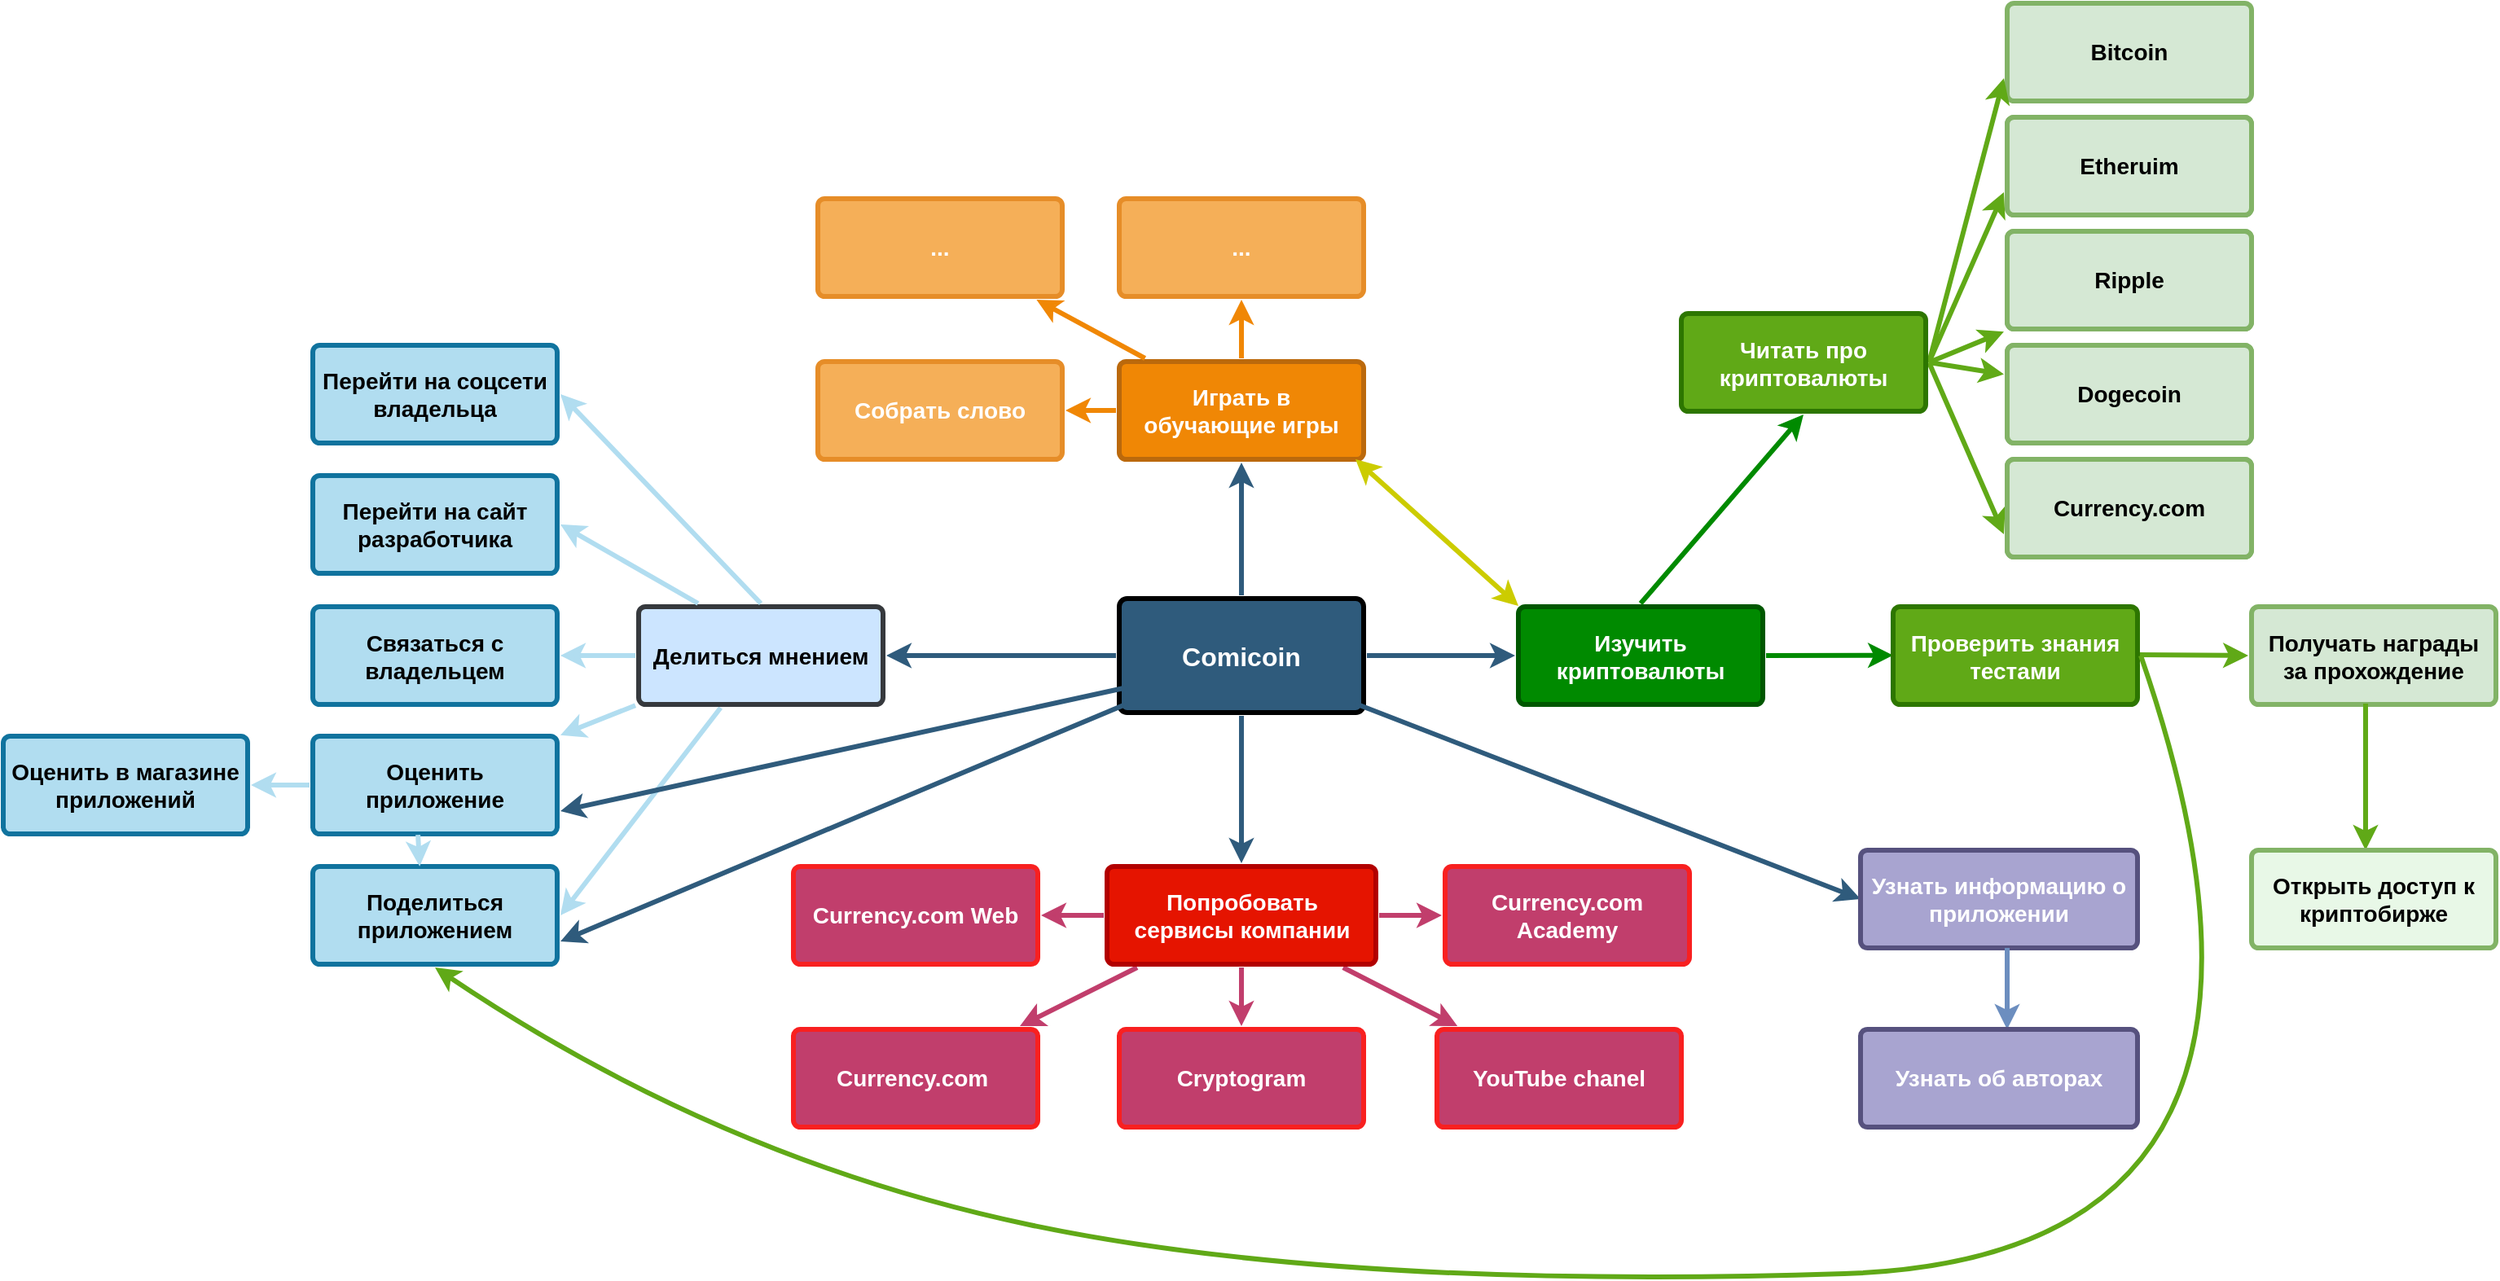<mxfile version="20.8.10" type="github">
  <diagram id="6a731a19-8d31-9384-78a2-239565b7b9f0" name="Page-1">
    <mxGraphModel dx="2569" dy="775" grid="1" gridSize="10" guides="1" tooltips="1" connect="1" arrows="1" fold="1" page="1" pageScale="1" pageWidth="1169" pageHeight="827" background="none" math="0" shadow="0">
      <root>
        <mxCell id="0" />
        <mxCell id="1" parent="0" />
        <mxCell id="1745" value="" style="edgeStyle=none;rounded=0;jumpStyle=none;html=1;shadow=0;labelBackgroundColor=none;startArrow=none;startFill=0;endArrow=classic;endFill=1;jettySize=auto;orthogonalLoop=1;strokeColor=#2F5B7C;strokeWidth=3;fontFamily=Helvetica;fontSize=16;fontColor=#23445D;spacing=5;" parent="1" source="1749" target="1764" edge="1">
          <mxGeometry relative="1" as="geometry" />
        </mxCell>
        <mxCell id="1746" value="" style="edgeStyle=none;rounded=0;jumpStyle=none;html=1;shadow=0;labelBackgroundColor=none;startArrow=none;startFill=0;endArrow=classic;endFill=1;jettySize=auto;orthogonalLoop=1;strokeColor=#2F5B7C;strokeWidth=3;fontFamily=Helvetica;fontSize=16;fontColor=#23445D;spacing=5;" parent="1" source="1749" target="1771" edge="1">
          <mxGeometry relative="1" as="geometry" />
        </mxCell>
        <mxCell id="1747" value="" style="edgeStyle=none;rounded=0;jumpStyle=none;html=1;shadow=0;labelBackgroundColor=none;startArrow=none;startFill=0;endArrow=classic;endFill=1;jettySize=auto;orthogonalLoop=1;strokeColor=#2F5B7C;strokeWidth=3;fontFamily=Helvetica;fontSize=16;fontColor=#23445D;spacing=5;" parent="1" source="1749" target="1760" edge="1">
          <mxGeometry relative="1" as="geometry" />
        </mxCell>
        <mxCell id="1748" value="" style="edgeStyle=none;rounded=0;jumpStyle=none;html=1;shadow=0;labelBackgroundColor=none;startArrow=none;startFill=0;endArrow=classic;endFill=1;jettySize=auto;orthogonalLoop=1;strokeColor=#2F5B7C;strokeWidth=3;fontFamily=Helvetica;fontSize=16;fontColor=#23445D;spacing=5;" parent="1" source="1749" target="1753" edge="1">
          <mxGeometry relative="1" as="geometry" />
        </mxCell>
        <mxCell id="1749" value="Comicoin" style="rounded=1;whiteSpace=wrap;html=1;shadow=0;labelBackgroundColor=none;strokeColor=default;strokeWidth=3;fillColor=#2F5B7C;fontFamily=Helvetica;fontSize=16;fontColor=#FFFFFF;align=center;fontStyle=1;spacing=5;arcSize=7;perimeterSpacing=2;" parent="1" vertex="1">
          <mxGeometry x="495" y="375.5" width="150" height="70" as="geometry" />
        </mxCell>
        <mxCell id="1750" value="" style="edgeStyle=none;rounded=1;jumpStyle=none;html=1;shadow=0;labelBackgroundColor=none;startArrow=none;startFill=0;jettySize=auto;orthogonalLoop=1;strokeColor=#B1DDF0;strokeWidth=3;fontFamily=Helvetica;fontSize=14;fontColor=#FFFFFF;spacing=5;fontStyle=1;fillColor=#b0e3e6;" parent="1" source="1753" target="1756" edge="1">
          <mxGeometry relative="1" as="geometry" />
        </mxCell>
        <mxCell id="1751" value="" style="edgeStyle=none;rounded=1;jumpStyle=none;html=1;shadow=0;labelBackgroundColor=none;startArrow=none;startFill=0;jettySize=auto;orthogonalLoop=1;strokeColor=#B1DDF0;strokeWidth=3;fontFamily=Helvetica;fontSize=14;fontColor=#FFFFFF;spacing=5;fontStyle=1;fillColor=#b0e3e6;" parent="1" source="1753" target="1755" edge="1">
          <mxGeometry relative="1" as="geometry" />
        </mxCell>
        <mxCell id="1752" value="" style="edgeStyle=none;rounded=1;jumpStyle=none;html=1;shadow=0;labelBackgroundColor=none;startArrow=none;startFill=0;jettySize=auto;orthogonalLoop=1;strokeColor=#B1DDF0;strokeWidth=3;fontFamily=Helvetica;fontSize=14;fontColor=#FFFFFF;spacing=5;fontStyle=1;fillColor=#b0e3e6;entryX=1;entryY=0.5;entryDx=0;entryDy=0;" parent="1" source="1753" target="1754" edge="1">
          <mxGeometry relative="1" as="geometry" />
        </mxCell>
        <mxCell id="1753" value="Делиться мнением" style="rounded=1;whiteSpace=wrap;html=1;shadow=0;labelBackgroundColor=none;strokeColor=#36393d;strokeWidth=3;fillColor=#cce5ff;fontFamily=Helvetica;fontSize=14;align=center;spacing=5;fontStyle=1;arcSize=7;perimeterSpacing=2;" parent="1" vertex="1">
          <mxGeometry x="200" y="380.5" width="150" height="60" as="geometry" />
        </mxCell>
        <mxCell id="1754" value="Поделиться приложением" style="rounded=1;whiteSpace=wrap;html=1;shadow=0;labelBackgroundColor=none;strokeColor=#10739e;strokeWidth=3;fillColor=#b1ddf0;fontFamily=Helvetica;fontSize=14;align=center;spacing=5;fontStyle=1;arcSize=7;perimeterSpacing=2;" parent="1" vertex="1">
          <mxGeometry y="540" width="150" height="60" as="geometry" />
        </mxCell>
        <mxCell id="1755" value="Оценить приложение" style="rounded=1;whiteSpace=wrap;html=1;shadow=0;labelBackgroundColor=none;strokeColor=#10739e;strokeWidth=3;fillColor=#b1ddf0;fontFamily=Helvetica;fontSize=14;align=center;spacing=5;fontStyle=1;arcSize=7;perimeterSpacing=2;" parent="1" vertex="1">
          <mxGeometry y="460" width="150" height="60" as="geometry" />
        </mxCell>
        <mxCell id="1756" value="Связаться с владельцем" style="rounded=1;whiteSpace=wrap;html=1;shadow=0;labelBackgroundColor=none;strokeColor=#10739e;strokeWidth=3;fillColor=#B1DDF0;fontFamily=Helvetica;fontSize=14;align=center;spacing=5;fontStyle=1;arcSize=7;perimeterSpacing=2;" parent="1" vertex="1">
          <mxGeometry y="380.5" width="150" height="60" as="geometry" />
        </mxCell>
        <mxCell id="1757" value="" style="edgeStyle=none;rounded=0;jumpStyle=none;html=1;shadow=0;labelBackgroundColor=none;startArrow=none;startFill=0;endArrow=classic;endFill=1;jettySize=auto;orthogonalLoop=1;strokeColor=#C13E6C;strokeWidth=3;fontFamily=Helvetica;fontSize=14;fontColor=#FFFFFF;spacing=5;" parent="1" source="1760" target="1763" edge="1">
          <mxGeometry relative="1" as="geometry" />
        </mxCell>
        <mxCell id="1758" value="" style="edgeStyle=none;rounded=0;jumpStyle=none;html=1;shadow=0;labelBackgroundColor=none;startArrow=none;startFill=0;endArrow=classic;endFill=1;jettySize=auto;orthogonalLoop=1;strokeColor=#C13E6C;strokeWidth=3;fontFamily=Helvetica;fontSize=14;fontColor=#FFFFFF;spacing=5;" parent="1" source="1760" target="1762" edge="1">
          <mxGeometry relative="1" as="geometry" />
        </mxCell>
        <mxCell id="1759" value="" style="edgeStyle=none;rounded=0;jumpStyle=none;html=1;shadow=0;labelBackgroundColor=none;startArrow=none;startFill=0;endArrow=classic;endFill=1;jettySize=auto;orthogonalLoop=1;strokeColor=#C13E6C;strokeWidth=3;fontFamily=Helvetica;fontSize=14;fontColor=#FFFFFF;spacing=5;" parent="1" source="1760" target="1761" edge="1">
          <mxGeometry relative="1" as="geometry" />
        </mxCell>
        <mxCell id="1760" value="Попробовать сервисы компании" style="rounded=1;whiteSpace=wrap;html=1;shadow=0;labelBackgroundColor=none;strokeColor=#B20000;strokeWidth=3;fillColor=#e51400;fontFamily=Helvetica;fontSize=14;fontColor=#ffffff;align=center;spacing=5;fontStyle=1;arcSize=7;perimeterSpacing=2;" parent="1" vertex="1">
          <mxGeometry x="487.5" y="540" width="165" height="60" as="geometry" />
        </mxCell>
        <mxCell id="1761" value="YouTube chanel" style="rounded=1;whiteSpace=wrap;html=1;shadow=0;labelBackgroundColor=none;strokeColor=#f82020;strokeWidth=3;fillColor=#c13e6c;fontFamily=Helvetica;fontSize=14;fontColor=#FFFFFF;align=center;spacing=5;arcSize=7;perimeterSpacing=2;fontStyle=1" parent="1" vertex="1">
          <mxGeometry x="690" y="640" width="150" height="60" as="geometry" />
        </mxCell>
        <mxCell id="1762" value="Cryptogram" style="rounded=1;whiteSpace=wrap;html=1;shadow=0;labelBackgroundColor=none;strokeColor=#f82020;strokeWidth=3;fillColor=#c13e6c;fontFamily=Helvetica;fontSize=14;fontColor=#FFFFFF;align=center;spacing=5;arcSize=7;perimeterSpacing=2;fontStyle=1" parent="1" vertex="1">
          <mxGeometry x="495" y="640" width="150" height="60" as="geometry" />
        </mxCell>
        <mxCell id="1763" value="Currency.com&amp;nbsp;" style="rounded=1;whiteSpace=wrap;html=1;shadow=0;labelBackgroundColor=none;strokeColor=#f82020;strokeWidth=3;fillColor=#c13e6c;fontFamily=Helvetica;fontSize=14;fontColor=#FFFFFF;align=center;spacing=5;arcSize=7;perimeterSpacing=2;fontStyle=1" parent="1" vertex="1">
          <mxGeometry x="295" y="640" width="150" height="60" as="geometry" />
        </mxCell>
        <mxCell id="1764" value="Играть в обучающие игры" style="rounded=1;whiteSpace=wrap;html=1;shadow=0;labelBackgroundColor=none;strokeColor=#bb690c;strokeWidth=3;fillColor=#F08705;fontFamily=Helvetica;fontSize=14;fontColor=#FFFFFF;align=center;spacing=5;fontStyle=1;arcSize=7;perimeterSpacing=2;" parent="1" vertex="1">
          <mxGeometry x="495" y="230" width="150" height="60" as="geometry" />
        </mxCell>
        <mxCell id="1765" value="..." style="rounded=1;whiteSpace=wrap;html=1;shadow=0;labelBackgroundColor=none;strokeColor=#e68d28;strokeWidth=3;fillColor=#f5af58;fontFamily=Helvetica;fontSize=14;fontColor=#FFFFFF;align=center;spacing=5;arcSize=7;perimeterSpacing=2;fontStyle=1" parent="1" vertex="1">
          <mxGeometry x="495" y="130" width="150" height="60" as="geometry" />
        </mxCell>
        <mxCell id="1766" value="" style="edgeStyle=none;rounded=0;jumpStyle=none;html=1;shadow=0;labelBackgroundColor=none;startArrow=none;startFill=0;endArrow=classic;endFill=1;jettySize=auto;orthogonalLoop=1;strokeColor=#F08705;strokeWidth=3;fontFamily=Helvetica;fontSize=14;fontColor=#FFFFFF;spacing=5;" parent="1" source="1764" target="1765" edge="1">
          <mxGeometry relative="1" as="geometry" />
        </mxCell>
        <mxCell id="1767" value="..." style="rounded=1;whiteSpace=wrap;html=1;shadow=0;labelBackgroundColor=none;strokeColor=#e68d28;strokeWidth=3;fillColor=#f5af58;fontFamily=Helvetica;fontSize=14;fontColor=#FFFFFF;align=center;spacing=5;arcSize=7;perimeterSpacing=2;fontStyle=1" parent="1" vertex="1">
          <mxGeometry x="310" y="130" width="150" height="60" as="geometry" />
        </mxCell>
        <mxCell id="1768" value="" style="edgeStyle=none;rounded=0;jumpStyle=none;html=1;shadow=0;labelBackgroundColor=none;startArrow=none;startFill=0;endArrow=classic;endFill=1;jettySize=auto;orthogonalLoop=1;strokeColor=#F08705;strokeWidth=3;fontFamily=Helvetica;fontSize=14;fontColor=#FFFFFF;spacing=5;" parent="1" source="1764" target="1767" edge="1">
          <mxGeometry relative="1" as="geometry" />
        </mxCell>
        <mxCell id="1769" value="Собрать слово" style="rounded=1;whiteSpace=wrap;html=1;shadow=0;labelBackgroundColor=none;strokeColor=#e68d28;strokeWidth=3;fillColor=#f5af58;fontFamily=Helvetica;fontSize=14;fontColor=#FFFFFF;align=center;spacing=5;arcSize=7;perimeterSpacing=2;fontStyle=1" parent="1" vertex="1">
          <mxGeometry x="310" y="230" width="150" height="60" as="geometry" />
        </mxCell>
        <mxCell id="1770" value="" style="edgeStyle=none;rounded=0;jumpStyle=none;html=1;shadow=0;labelBackgroundColor=none;startArrow=none;startFill=0;endArrow=classic;endFill=1;jettySize=auto;orthogonalLoop=1;strokeColor=#F08705;strokeWidth=3;fontFamily=Helvetica;fontSize=14;fontColor=#FFFFFF;spacing=5;" parent="1" source="1764" target="1769" edge="1">
          <mxGeometry relative="1" as="geometry" />
        </mxCell>
        <mxCell id="UL254Td3M0qve1C45Teg-1803" value="" style="edgeStyle=none;rounded=0;orthogonalLoop=1;jettySize=auto;html=1;" edge="1" parent="1" source="1771" target="UL254Td3M0qve1C45Teg-1798">
          <mxGeometry relative="1" as="geometry" />
        </mxCell>
        <mxCell id="1771" value="Изучить криптовалюты" style="rounded=1;whiteSpace=wrap;html=1;shadow=0;labelBackgroundColor=none;strokeColor=#005700;strokeWidth=3;fillColor=#008A00;fontFamily=Helvetica;fontSize=14;fontColor=#ffffff;align=center;spacing=5;fontStyle=1;arcSize=7;perimeterSpacing=2;" parent="1" vertex="1">
          <mxGeometry x="740" y="380.5" width="150" height="60" as="geometry" />
        </mxCell>
        <mxCell id="1772" value="Dogecoin" style="rounded=1;whiteSpace=wrap;html=1;shadow=0;labelBackgroundColor=none;strokeColor=#82b366;strokeWidth=3;fillColor=#d5e8d4;fontFamily=Helvetica;fontSize=14;align=center;spacing=5;fontStyle=0;arcSize=7;perimeterSpacing=2;" parent="1" vertex="1">
          <mxGeometry x="1040" y="220" width="150" height="60" as="geometry" />
        </mxCell>
        <mxCell id="1773" value="" style="edgeStyle=none;rounded=1;jumpStyle=none;html=1;shadow=0;labelBackgroundColor=none;startArrow=none;startFill=0;jettySize=auto;orthogonalLoop=1;strokeColor=#60A917;strokeWidth=3;fontFamily=Helvetica;fontSize=14;fontColor=#FFFFFF;spacing=5;fontStyle=1;fillColor=#b0e3e6;exitX=1;exitY=0.5;exitDx=0;exitDy=0;" parent="1" source="UL254Td3M0qve1C45Teg-1788" target="1772" edge="1">
          <mxGeometry relative="1" as="geometry">
            <mxPoint x="840" y="430" as="sourcePoint" />
          </mxGeometry>
        </mxCell>
        <mxCell id="1774" value="Ripple" style="rounded=1;whiteSpace=wrap;html=1;shadow=0;labelBackgroundColor=none;strokeColor=#82b366;strokeWidth=3;fillColor=#d5e8d4;fontFamily=Helvetica;fontSize=14;align=center;spacing=5;fontStyle=0;arcSize=7;perimeterSpacing=2;" parent="1" vertex="1">
          <mxGeometry x="1040" y="150" width="150" height="60" as="geometry" />
        </mxCell>
        <mxCell id="1775" value="" style="edgeStyle=none;rounded=1;jumpStyle=none;html=1;shadow=0;labelBackgroundColor=none;startArrow=none;startFill=0;jettySize=auto;orthogonalLoop=1;strokeColor=#60A917;strokeWidth=3;fontFamily=Helvetica;fontSize=14;fontColor=#FFFFFF;spacing=5;fontStyle=1;fillColor=#b0e3e6;exitX=1;exitY=0.5;exitDx=0;exitDy=0;" parent="1" source="UL254Td3M0qve1C45Teg-1788" target="1774" edge="1">
          <mxGeometry relative="1" as="geometry" />
        </mxCell>
        <mxCell id="1776" value="Etheruim" style="rounded=1;whiteSpace=wrap;html=1;shadow=0;labelBackgroundColor=none;strokeColor=#82b366;strokeWidth=3;fillColor=#d5e8d4;fontFamily=Helvetica;fontSize=14;align=center;spacing=5;fontStyle=0;arcSize=7;perimeterSpacing=2;" parent="1" vertex="1">
          <mxGeometry x="1040" y="80" width="150" height="60" as="geometry" />
        </mxCell>
        <mxCell id="1777" value="" style="edgeStyle=none;rounded=1;jumpStyle=none;html=1;shadow=0;labelBackgroundColor=none;startArrow=none;startFill=0;jettySize=auto;orthogonalLoop=1;strokeColor=#60A917;strokeWidth=3;fontFamily=Helvetica;fontSize=14;fontColor=#FFFFFF;spacing=5;fontStyle=1;fillColor=#b0e3e6;entryX=0;entryY=0.75;entryDx=0;entryDy=0;exitX=1;exitY=0.5;exitDx=0;exitDy=0;" parent="1" source="UL254Td3M0qve1C45Teg-1788" target="1776" edge="1">
          <mxGeometry relative="1" as="geometry" />
        </mxCell>
        <mxCell id="1778" value="Bitcoin" style="rounded=1;whiteSpace=wrap;html=1;shadow=0;labelBackgroundColor=none;strokeColor=#82b366;strokeWidth=3;fillColor=#d5e8d4;fontFamily=Helvetica;fontSize=14;align=center;spacing=5;fontStyle=1;arcSize=7;perimeterSpacing=2;" parent="1" vertex="1">
          <mxGeometry x="1040" y="10" width="150" height="60" as="geometry" />
        </mxCell>
        <mxCell id="1779" value="" style="edgeStyle=none;rounded=1;jumpStyle=none;html=1;shadow=0;labelBackgroundColor=none;startArrow=none;startFill=0;jettySize=auto;orthogonalLoop=1;strokeColor=#60A917;strokeWidth=3;fontFamily=Helvetica;fontSize=14;fontColor=#FFFFFF;spacing=5;fontStyle=1;fillColor=#b0e3e6;exitX=1;exitY=0.5;exitDx=0;exitDy=0;entryX=0;entryY=0.75;entryDx=0;entryDy=0;" parent="1" source="UL254Td3M0qve1C45Teg-1788" target="1778" edge="1">
          <mxGeometry relative="1" as="geometry" />
        </mxCell>
        <mxCell id="UL254Td3M0qve1C45Teg-1780" value="Currency.com" style="rounded=1;whiteSpace=wrap;html=1;shadow=0;labelBackgroundColor=none;strokeColor=#82b366;strokeWidth=3;fillColor=#d5e8d4;fontFamily=Helvetica;fontSize=14;align=center;spacing=5;fontStyle=0;arcSize=7;perimeterSpacing=2;" vertex="1" parent="1">
          <mxGeometry x="1040" y="290" width="150" height="60" as="geometry" />
        </mxCell>
        <mxCell id="UL254Td3M0qve1C45Teg-1782" value="" style="rounded=1;jumpStyle=none;html=1;shadow=0;labelBackgroundColor=none;startArrow=none;startFill=0;jettySize=auto;orthogonalLoop=1;strokeColor=#60A917;strokeWidth=3;fontFamily=Helvetica;fontSize=14;fontColor=#FFFFFF;spacing=5;fontStyle=1;fillColor=#b0e3e6;entryX=0;entryY=0.75;entryDx=0;entryDy=0;exitX=1;exitY=0.5;exitDx=0;exitDy=0;" edge="1" parent="1" source="UL254Td3M0qve1C45Teg-1788" target="UL254Td3M0qve1C45Teg-1780">
          <mxGeometry relative="1" as="geometry">
            <mxPoint x="750" y="570" as="sourcePoint" />
            <mxPoint x="970.723" y="292" as="targetPoint" />
          </mxGeometry>
        </mxCell>
        <mxCell id="UL254Td3M0qve1C45Teg-1784" value="" style="edgeStyle=none;rounded=0;jumpStyle=none;html=1;shadow=0;labelBackgroundColor=none;startArrow=none;startFill=0;endArrow=classic;endFill=1;jettySize=auto;orthogonalLoop=1;strokeColor=#60A917;strokeWidth=3;fontFamily=Helvetica;fontSize=16;fontColor=#23445D;spacing=5;entryX=0;entryY=0.5;entryDx=0;entryDy=0;" edge="1" parent="1" target="UL254Td3M0qve1C45Teg-1783">
          <mxGeometry relative="1" as="geometry">
            <mxPoint x="1120" y="410" as="sourcePoint" />
            <mxPoint x="703" y="422.425" as="targetPoint" />
          </mxGeometry>
        </mxCell>
        <mxCell id="UL254Td3M0qve1C45Teg-1788" value="Читать про криптовалюты" style="rounded=1;whiteSpace=wrap;html=1;shadow=0;labelBackgroundColor=none;strokeColor=#2D7600;strokeWidth=3;fillColor=#60A917;fontFamily=Helvetica;fontSize=14;fontColor=#ffffff;align=center;spacing=5;fontStyle=1;arcSize=7;perimeterSpacing=2;" vertex="1" parent="1">
          <mxGeometry x="840" y="200.5" width="150" height="60" as="geometry" />
        </mxCell>
        <mxCell id="UL254Td3M0qve1C45Teg-1783" value="Получать награды за прохождение" style="rounded=1;whiteSpace=wrap;html=1;shadow=0;labelBackgroundColor=none;strokeColor=#82b366;strokeWidth=3;fillColor=#d5e8d4;fontFamily=Helvetica;fontSize=14;align=center;spacing=5;fontStyle=1;arcSize=7;perimeterSpacing=2;" vertex="1" parent="1">
          <mxGeometry x="1190" y="380.5" width="150" height="60" as="geometry" />
        </mxCell>
        <mxCell id="UL254Td3M0qve1C45Teg-1790" value="" style="edgeStyle=none;rounded=0;jumpStyle=none;html=1;shadow=0;labelBackgroundColor=none;startArrow=none;startFill=0;endArrow=classic;endFill=1;jettySize=auto;orthogonalLoop=1;strokeColor=#008A00;strokeWidth=3;fontFamily=Helvetica;fontSize=16;fontColor=#23445D;spacing=5;entryX=0.5;entryY=1;entryDx=0;entryDy=0;exitX=0.5;exitY=0;exitDx=0;exitDy=0;" edge="1" parent="1" source="1771" target="UL254Td3M0qve1C45Teg-1788">
          <mxGeometry relative="1" as="geometry">
            <mxPoint x="770" y="380" as="sourcePoint" />
            <mxPoint x="816.5" y="538" as="targetPoint" />
          </mxGeometry>
        </mxCell>
        <mxCell id="UL254Td3M0qve1C45Teg-1792" style="edgeStyle=none;rounded=0;orthogonalLoop=1;jettySize=auto;html=1;exitX=0.25;exitY=1;exitDx=0;exitDy=0;" edge="1" parent="1" source="1776" target="1776">
          <mxGeometry relative="1" as="geometry" />
        </mxCell>
        <mxCell id="UL254Td3M0qve1C45Teg-1793" value="Currency.com Academy" style="rounded=1;whiteSpace=wrap;html=1;shadow=0;labelBackgroundColor=none;strokeColor=#f82020;strokeWidth=3;fillColor=#c13e6c;fontFamily=Helvetica;fontSize=14;fontColor=#FFFFFF;align=center;spacing=5;arcSize=7;perimeterSpacing=2;fontStyle=1" vertex="1" parent="1">
          <mxGeometry x="695" y="540" width="150" height="60" as="geometry" />
        </mxCell>
        <mxCell id="UL254Td3M0qve1C45Teg-1794" value="Currency.com Web" style="rounded=1;whiteSpace=wrap;html=1;shadow=0;labelBackgroundColor=none;strokeColor=#f82020;strokeWidth=3;fillColor=#C13E6C;fontFamily=Helvetica;fontSize=14;fontColor=#FFFFFF;align=center;spacing=5;arcSize=7;perimeterSpacing=2;fontStyle=1" vertex="1" parent="1">
          <mxGeometry x="295" y="540" width="150" height="60" as="geometry" />
        </mxCell>
        <mxCell id="UL254Td3M0qve1C45Teg-1795" value="" style="edgeStyle=none;rounded=0;jumpStyle=none;html=1;shadow=0;labelBackgroundColor=none;startArrow=none;startFill=0;endArrow=classic;endFill=1;jettySize=auto;orthogonalLoop=1;strokeColor=#C13E6C;strokeWidth=3;fontFamily=Helvetica;fontSize=14;fontColor=#FFFFFF;spacing=5;entryX=1;entryY=0.5;entryDx=0;entryDy=0;exitX=0;exitY=0.5;exitDx=0;exitDy=0;" edge="1" parent="1" source="1760" target="UL254Td3M0qve1C45Teg-1794">
          <mxGeometry relative="1" as="geometry">
            <mxPoint x="503" y="641.3" as="sourcePoint" />
            <mxPoint x="457" y="659.7" as="targetPoint" />
          </mxGeometry>
        </mxCell>
        <mxCell id="UL254Td3M0qve1C45Teg-1796" value="" style="edgeStyle=none;rounded=0;jumpStyle=none;html=1;shadow=0;labelBackgroundColor=none;startArrow=none;startFill=0;endArrow=classic;endFill=1;jettySize=auto;orthogonalLoop=1;strokeColor=#C13E6C;strokeWidth=3;fontFamily=Helvetica;fontSize=14;fontColor=#FFFFFF;spacing=5;entryX=0;entryY=0.5;entryDx=0;entryDy=0;exitX=1;exitY=0.5;exitDx=0;exitDy=0;" edge="1" parent="1" source="1760" target="UL254Td3M0qve1C45Teg-1793">
          <mxGeometry relative="1" as="geometry">
            <mxPoint x="503" y="610.5" as="sourcePoint" />
            <mxPoint x="442" y="610.5" as="targetPoint" />
          </mxGeometry>
        </mxCell>
        <mxCell id="UL254Td3M0qve1C45Teg-1797" value="" style="edgeStyle=none;rounded=0;jumpStyle=none;html=1;shadow=0;labelBackgroundColor=none;startArrow=none;startFill=0;endArrow=classic;endFill=1;jettySize=auto;orthogonalLoop=1;strokeColor=#008A00;strokeWidth=3;fontFamily=Helvetica;fontSize=16;fontColor=#23445D;spacing=5;exitX=1;exitY=0.5;exitDx=0;exitDy=0;" edge="1" parent="1" source="1771">
          <mxGeometry relative="1" as="geometry">
            <mxPoint x="910" y="410" as="sourcePoint" />
            <mxPoint x="970" y="410.33" as="targetPoint" />
          </mxGeometry>
        </mxCell>
        <mxCell id="UL254Td3M0qve1C45Teg-1798" value="Проверить знания тестами" style="rounded=1;whiteSpace=wrap;html=1;shadow=0;labelBackgroundColor=none;strokeColor=#2D7600;strokeWidth=3;fillColor=#60a917;fontFamily=Helvetica;fontSize=14;fontColor=#ffffff;align=center;spacing=5;fontStyle=1;arcSize=7;perimeterSpacing=2;" vertex="1" parent="1">
          <mxGeometry x="970" y="380.5" width="150" height="60" as="geometry" />
        </mxCell>
        <mxCell id="UL254Td3M0qve1C45Teg-1801" value="" style="edgeStyle=none;rounded=1;jumpStyle=none;html=1;shadow=0;labelBackgroundColor=none;startArrow=none;startFill=0;jettySize=auto;orthogonalLoop=1;strokeColor=#B1DDF0;strokeWidth=3;fontFamily=Helvetica;fontSize=14;fontColor=#FFFFFF;spacing=5;fontStyle=1;fillColor=#b0e3e6;entryX=1;entryY=0.5;entryDx=0;entryDy=0;exitX=0.25;exitY=0;exitDx=0;exitDy=0;" edge="1" parent="1" source="1753" target="UL254Td3M0qve1C45Teg-1802">
          <mxGeometry relative="1" as="geometry">
            <mxPoint x="260" y="360" as="sourcePoint" />
            <mxPoint x="210" y="310" as="targetPoint" />
          </mxGeometry>
        </mxCell>
        <mxCell id="UL254Td3M0qve1C45Teg-1802" value="Перейти на сайт разработчика" style="rounded=1;whiteSpace=wrap;html=1;shadow=0;labelBackgroundColor=none;strokeColor=#10739e;strokeWidth=3;fillColor=#b1ddf0;fontFamily=Helvetica;fontSize=14;align=center;spacing=5;fontStyle=1;arcSize=7;perimeterSpacing=2;" vertex="1" parent="1">
          <mxGeometry y="300" width="150" height="60" as="geometry" />
        </mxCell>
        <mxCell id="UL254Td3M0qve1C45Teg-1808" value="" style="endArrow=classic;startArrow=classic;html=1;rounded=1;jumpSize=7;strokeColor=#CCCC00;strokeWidth=3;fillColor=#ffff88;" edge="1" parent="1">
          <mxGeometry width="50" height="50" relative="1" as="geometry">
            <mxPoint x="740" y="380" as="sourcePoint" />
            <mxPoint x="640" y="290" as="targetPoint" />
          </mxGeometry>
        </mxCell>
        <mxCell id="UL254Td3M0qve1C45Teg-1810" value="" style="edgeStyle=none;rounded=1;jumpStyle=none;html=1;shadow=0;labelBackgroundColor=none;startArrow=none;startFill=0;jettySize=auto;orthogonalLoop=1;strokeColor=#B1DDF0;strokeWidth=3;fontFamily=Helvetica;fontSize=14;fontColor=#FFFFFF;spacing=5;fontStyle=1;fillColor=#b0e3e6;exitX=0.432;exitY=0.978;exitDx=0;exitDy=0;entryX=0.439;entryY=0.03;entryDx=0;entryDy=0;exitPerimeter=0;entryPerimeter=0;" edge="1" parent="1" source="1755" target="1754">
          <mxGeometry relative="1" as="geometry">
            <mxPoint x="233" y="451.437" as="sourcePoint" />
            <mxPoint x="-110" y="510" as="targetPoint" />
          </mxGeometry>
        </mxCell>
        <mxCell id="UL254Td3M0qve1C45Teg-1814" value="" style="edgeStyle=none;rounded=1;jumpStyle=none;html=1;shadow=0;labelBackgroundColor=none;startArrow=none;startFill=0;jettySize=auto;orthogonalLoop=1;strokeColor=#2F5B7C;strokeWidth=3;fontFamily=Helvetica;fontSize=14;fontColor=#FFFFFF;spacing=5;fontStyle=1;fillColor=#b0e3e6;entryX=1;entryY=0.75;entryDx=0;entryDy=0;" edge="1" parent="1" target="1754">
          <mxGeometry relative="1" as="geometry">
            <mxPoint x="500" y="440" as="sourcePoint" />
            <mxPoint x="162" y="600" as="targetPoint" />
          </mxGeometry>
        </mxCell>
        <mxCell id="UL254Td3M0qve1C45Teg-1815" value="Перейти на соцсети владельца" style="rounded=1;whiteSpace=wrap;html=1;shadow=0;labelBackgroundColor=none;strokeColor=#10739e;strokeWidth=3;fillColor=#b1ddf0;fontFamily=Helvetica;fontSize=14;align=center;spacing=5;fontStyle=1;arcSize=7;perimeterSpacing=2;" vertex="1" parent="1">
          <mxGeometry y="220" width="150" height="60" as="geometry" />
        </mxCell>
        <mxCell id="UL254Td3M0qve1C45Teg-1816" value="" style="edgeStyle=none;rounded=1;jumpStyle=none;html=1;shadow=0;labelBackgroundColor=none;startArrow=none;startFill=0;jettySize=auto;orthogonalLoop=1;strokeColor=#B1DDF0;strokeWidth=3;fontFamily=Helvetica;fontSize=14;fontColor=#FFFFFF;spacing=5;fontStyle=1;fillColor=#b0e3e6;entryX=1;entryY=0.5;entryDx=0;entryDy=0;exitX=0.5;exitY=0;exitDx=0;exitDy=0;" edge="1" parent="1" source="1753" target="UL254Td3M0qve1C45Teg-1815">
          <mxGeometry relative="1" as="geometry">
            <mxPoint x="290" y="370" as="sourcePoint" />
            <mxPoint x="223.5" y="312" as="targetPoint" />
          </mxGeometry>
        </mxCell>
        <mxCell id="UL254Td3M0qve1C45Teg-1817" value="" style="edgeStyle=none;rounded=0;jumpStyle=none;html=1;shadow=0;labelBackgroundColor=none;startArrow=none;startFill=0;endArrow=classic;endFill=1;jettySize=auto;orthogonalLoop=1;strokeColor=#2F5B7C;strokeWidth=3;fontFamily=Helvetica;fontSize=16;fontColor=#23445D;spacing=5;entryX=1;entryY=0.75;entryDx=0;entryDy=0;" edge="1" parent="1" target="1755">
          <mxGeometry relative="1" as="geometry">
            <mxPoint x="500" y="430" as="sourcePoint" />
            <mxPoint x="377" y="425.5" as="targetPoint" />
          </mxGeometry>
        </mxCell>
        <mxCell id="UL254Td3M0qve1C45Teg-1811" value="Оценить в магазине приложений" style="rounded=1;whiteSpace=wrap;html=1;shadow=0;labelBackgroundColor=none;strokeColor=#10739e;strokeWidth=3;fillColor=#b1ddf0;fontFamily=Helvetica;fontSize=14;align=center;spacing=5;fontStyle=1;arcSize=7;perimeterSpacing=2;" vertex="1" parent="1">
          <mxGeometry x="-190" y="460" width="150" height="60" as="geometry" />
        </mxCell>
        <mxCell id="UL254Td3M0qve1C45Teg-1819" value="" style="edgeStyle=none;rounded=1;jumpStyle=none;html=1;shadow=0;labelBackgroundColor=none;startArrow=none;startFill=0;jettySize=auto;orthogonalLoop=1;strokeColor=#B1DDF0;strokeWidth=3;fontFamily=Helvetica;fontSize=14;fontColor=#FFFFFF;spacing=5;fontStyle=1;fillColor=#b0e3e6;exitX=0;exitY=0.5;exitDx=0;exitDy=0;entryX=1;entryY=0.5;entryDx=0;entryDy=0;" edge="1" parent="1" source="1755" target="UL254Td3M0qve1C45Teg-1811">
          <mxGeometry relative="1" as="geometry">
            <mxPoint x="74.528" y="530.592" as="sourcePoint" />
            <mxPoint x="-40" y="490" as="targetPoint" />
          </mxGeometry>
        </mxCell>
        <mxCell id="UL254Td3M0qve1C45Teg-1820" value="" style="edgeStyle=none;rounded=0;jumpStyle=none;html=1;shadow=0;labelBackgroundColor=none;startArrow=none;startFill=0;endArrow=classic;endFill=1;jettySize=auto;orthogonalLoop=1;strokeColor=#2F5B7C;strokeWidth=3;fontFamily=Helvetica;fontSize=16;fontColor=#23445D;spacing=5;fillColor=#dae8fc;" edge="1" parent="1">
          <mxGeometry relative="1" as="geometry">
            <mxPoint x="640" y="440" as="sourcePoint" />
            <mxPoint x="950" y="560" as="targetPoint" />
          </mxGeometry>
        </mxCell>
        <mxCell id="UL254Td3M0qve1C45Teg-1822" value="Узнать информацию о приложении" style="rounded=1;whiteSpace=wrap;html=1;shadow=0;labelBackgroundColor=none;strokeColor=#56517e;strokeWidth=3;fillColor=#a8a4d0;fontFamily=Helvetica;fontSize=14;align=center;spacing=5;fontStyle=1;arcSize=7;perimeterSpacing=2;fontColor=#FFFFFF;" vertex="1" parent="1">
          <mxGeometry x="950" y="530" width="170" height="60" as="geometry" />
        </mxCell>
        <mxCell id="UL254Td3M0qve1C45Teg-1823" value="" style="edgeStyle=none;rounded=0;jumpStyle=none;html=1;shadow=0;labelBackgroundColor=none;startArrow=none;startFill=0;endArrow=classic;endFill=1;jettySize=auto;orthogonalLoop=1;strokeColor=#6c8ebf;strokeWidth=3;fontFamily=Helvetica;fontSize=16;fontColor=#23445D;spacing=5;fillColor=#dae8fc;" edge="1" parent="1">
          <mxGeometry relative="1" as="geometry">
            <mxPoint x="1040" y="590" as="sourcePoint" />
            <mxPoint x="1040" y="640" as="targetPoint" />
          </mxGeometry>
        </mxCell>
        <mxCell id="UL254Td3M0qve1C45Teg-1824" value="Узнать об авторах" style="rounded=1;whiteSpace=wrap;html=1;shadow=0;labelBackgroundColor=none;strokeColor=#56517e;strokeWidth=3;fillColor=#a8a4d0;fontFamily=Helvetica;fontSize=14;align=center;spacing=5;fontStyle=1;arcSize=7;perimeterSpacing=2;fontColor=#FFFFFF;" vertex="1" parent="1">
          <mxGeometry x="950" y="640" width="170" height="60" as="geometry" />
        </mxCell>
        <mxCell id="UL254Td3M0qve1C45Teg-1827" value="" style="curved=1;endArrow=classic;html=1;rounded=1;strokeColor=#60A917;strokeWidth=3;fontColor=#FFFFFF;jumpSize=7;entryX=0.5;entryY=1;entryDx=0;entryDy=0;exitX=1;exitY=0.5;exitDx=0;exitDy=0;" edge="1" parent="1" source="UL254Td3M0qve1C45Teg-1798" target="1754">
          <mxGeometry width="50" height="50" relative="1" as="geometry">
            <mxPoint x="580" y="490" as="sourcePoint" />
            <mxPoint x="630" y="440" as="targetPoint" />
            <Array as="points">
              <mxPoint x="1250" y="780" />
              <mxPoint x="630" y="800" />
              <mxPoint x="250" y="720" />
            </Array>
          </mxGeometry>
        </mxCell>
        <mxCell id="UL254Td3M0qve1C45Teg-1828" value="" style="endArrow=classic;html=1;rounded=1;strokeColor=#60A917;strokeWidth=3;fontColor=#FFFFFF;jumpSize=7;" edge="1" parent="1">
          <mxGeometry width="50" height="50" relative="1" as="geometry">
            <mxPoint x="1260" y="440" as="sourcePoint" />
            <mxPoint x="1260" y="530" as="targetPoint" />
          </mxGeometry>
        </mxCell>
        <mxCell id="UL254Td3M0qve1C45Teg-1829" value="Открыть доступ к криптобирже" style="rounded=1;whiteSpace=wrap;html=1;shadow=0;labelBackgroundColor=none;strokeColor=#82b366;strokeWidth=3;fillColor=#e8f8e7;fontFamily=Helvetica;fontSize=14;align=center;spacing=5;fontStyle=1;arcSize=7;perimeterSpacing=2;" vertex="1" parent="1">
          <mxGeometry x="1190" y="530.0" width="150" height="60" as="geometry" />
        </mxCell>
        <mxCell id="UL254Td3M0qve1C45Teg-1830" value="Currency.com" style="rounded=1;whiteSpace=wrap;html=1;shadow=0;labelBackgroundColor=none;strokeColor=#82b366;strokeWidth=3;fillColor=#d5e8d4;fontFamily=Helvetica;fontSize=14;align=center;spacing=5;fontStyle=1;arcSize=7;perimeterSpacing=2;" vertex="1" parent="1">
          <mxGeometry x="1040" y="290" width="150" height="60" as="geometry" />
        </mxCell>
        <mxCell id="UL254Td3M0qve1C45Teg-1831" value="Dogecoin" style="rounded=1;whiteSpace=wrap;html=1;shadow=0;labelBackgroundColor=none;strokeColor=#82b366;strokeWidth=3;fillColor=#d5e8d4;fontFamily=Helvetica;fontSize=14;align=center;spacing=5;fontStyle=1;arcSize=7;perimeterSpacing=2;" vertex="1" parent="1">
          <mxGeometry x="1040" y="220" width="150" height="60" as="geometry" />
        </mxCell>
        <mxCell id="UL254Td3M0qve1C45Teg-1832" value="Ripple" style="rounded=1;whiteSpace=wrap;html=1;shadow=0;labelBackgroundColor=none;strokeColor=#82b366;strokeWidth=3;fillColor=#d5e8d4;fontFamily=Helvetica;fontSize=14;align=center;spacing=5;fontStyle=1;arcSize=7;perimeterSpacing=2;" vertex="1" parent="1">
          <mxGeometry x="1040" y="150" width="150" height="60" as="geometry" />
        </mxCell>
        <mxCell id="UL254Td3M0qve1C45Teg-1833" value="Etheruim" style="rounded=1;whiteSpace=wrap;html=1;shadow=0;labelBackgroundColor=none;strokeColor=#82b366;strokeWidth=3;fillColor=#d5e8d4;fontFamily=Helvetica;fontSize=14;align=center;spacing=5;fontStyle=1;arcSize=7;perimeterSpacing=2;" vertex="1" parent="1">
          <mxGeometry x="1040" y="80" width="150" height="60" as="geometry" />
        </mxCell>
      </root>
    </mxGraphModel>
  </diagram>
</mxfile>
